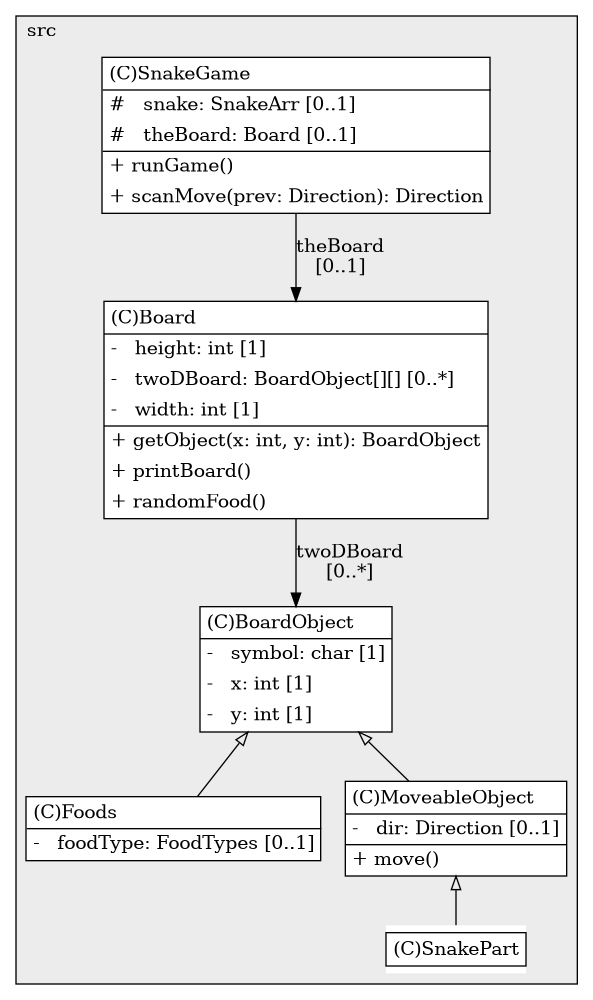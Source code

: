 @startuml

/' diagram meta data start
config=StructureConfiguration;
{
  "projectClassification": {
    "searchMode": "OpenProject", // OpenProject, AllProjects
    "includedProjects": "",
    "pathEndKeywords": "*.impl",
    "isClientPath": "",
    "isClientName": "",
    "isTestPath": "",
    "isTestName": "",
    "isMappingPath": "",
    "isMappingName": "",
    "isDataAccessPath": "",
    "isDataAccessName": "",
    "isDataStructurePath": "",
    "isDataStructureName": "",
    "isInterfaceStructuresPath": "",
    "isInterfaceStructuresName": "",
    "isEntryPointPath": "",
    "isEntryPointName": "",
    "treatFinalFieldsAsMandatory": false
  },
  "graphRestriction": {
    "classPackageExcludeFilter": "",
    "classPackageIncludeFilter": "",
    "classNameExcludeFilter": "",
    "classNameIncludeFilter": "",
    "methodNameExcludeFilter": "",
    "methodNameIncludeFilter": "",
    "removeByInheritance": "", // inheritance/annotation based filtering is done in a second step
    "removeByAnnotation": "",
    "removeByClassPackage": "", // cleanup the graph after inheritance/annotation based filtering is done
    "removeByClassName": "",
    "cutMappings": false,
    "cutEnum": true,
    "cutTests": true,
    "cutClient": true,
    "cutDataAccess": false,
    "cutInterfaceStructures": false,
    "cutDataStructures": false,
    "cutGetterAndSetter": true,
    "cutConstructors": true
  },
  "graphTraversal": {
    "forwardDepth": 6,
    "backwardDepth": 6,
    "classPackageExcludeFilter": "",
    "classPackageIncludeFilter": "",
    "classNameExcludeFilter": "",
    "classNameIncludeFilter": "",
    "methodNameExcludeFilter": "",
    "methodNameIncludeFilter": "",
    "hideMappings": false,
    "hideDataStructures": false,
    "hidePrivateMethods": true,
    "hideInterfaceCalls": true, // indirection: implementation -> interface (is hidden) -> implementation
    "onlyShowApplicationEntryPoints": false, // root node is included
    "useMethodCallsForStructureDiagram": "ForwardOnly" // ForwardOnly, BothDirections, No
  },
  "details": {
    "aggregation": "GroupByClass", // ByClass, GroupByClass, None
    "showClassGenericTypes": true,
    "showMethods": true,
    "showMethodParameterNames": true,
    "showMethodParameterTypes": true,
    "showMethodReturnType": true,
    "showPackageLevels": 2,
    "showDetailedClassStructure": true
  },
  "rootClass": "src.Board",
  "extensionCallbackMethod": "" // qualified.class.name#methodName - signature: public static String method(String)
}
diagram meta data end '/



digraph g {
    rankdir="TB"
    splines=polyline
    

'nodes 
subgraph cluster_114148 { 
   	label=src
	labeljust=l
	fillcolor="#ececec"
	style=filled
   
   Board114148[
	label=<<TABLE BORDER="1" CELLBORDER="0" CELLPADDING="4" CELLSPACING="0">
<TR><TD ALIGN="LEFT" >(C)Board</TD></TR>
<HR/>
<TR><TD ALIGN="LEFT" >-   height: int [1]</TD></TR>
<TR><TD ALIGN="LEFT" >-   twoDBoard: BoardObject[][] [0..*]</TD></TR>
<TR><TD ALIGN="LEFT" >-   width: int [1]</TD></TR>
<HR/>
<TR><TD ALIGN="LEFT" >+ getObject(x: int, y: int): BoardObject</TD></TR>
<TR><TD ALIGN="LEFT" >+ printBoard()</TD></TR>
<TR><TD ALIGN="LEFT" >+ randomFood()</TD></TR>
</TABLE>>
	style=filled
	margin=0
	shape=plaintext
	fillcolor="#FFFFFF"
];

BoardObject114148[
	label=<<TABLE BORDER="1" CELLBORDER="0" CELLPADDING="4" CELLSPACING="0">
<TR><TD ALIGN="LEFT" >(C)BoardObject</TD></TR>
<HR/>
<TR><TD ALIGN="LEFT" >-   symbol: char [1]</TD></TR>
<TR><TD ALIGN="LEFT" >-   x: int [1]</TD></TR>
<TR><TD ALIGN="LEFT" >-   y: int [1]</TD></TR>
</TABLE>>
	style=filled
	margin=0
	shape=plaintext
	fillcolor="#FFFFFF"
];

Foods114148[
	label=<<TABLE BORDER="1" CELLBORDER="0" CELLPADDING="4" CELLSPACING="0">
<TR><TD ALIGN="LEFT" >(C)Foods</TD></TR>
<HR/>
<TR><TD ALIGN="LEFT" >-   foodType: FoodTypes [0..1]</TD></TR>
</TABLE>>
	style=filled
	margin=0
	shape=plaintext
	fillcolor="#FFFFFF"
];

MoveableObject114148[
	label=<<TABLE BORDER="1" CELLBORDER="0" CELLPADDING="4" CELLSPACING="0">
<TR><TD ALIGN="LEFT" >(C)MoveableObject</TD></TR>
<HR/>
<TR><TD ALIGN="LEFT" >-   dir: Direction [0..1]</TD></TR>
<HR/>
<TR><TD ALIGN="LEFT" >+ move()</TD></TR>
</TABLE>>
	style=filled
	margin=0
	shape=plaintext
	fillcolor="#FFFFFF"
];

SnakeGame114148[
	label=<<TABLE BORDER="1" CELLBORDER="0" CELLPADDING="4" CELLSPACING="0">
<TR><TD ALIGN="LEFT" >(C)SnakeGame</TD></TR>
<HR/>
<TR><TD ALIGN="LEFT" >#   snake: SnakeArr [0..1]</TD></TR>
<TR><TD ALIGN="LEFT" >#   theBoard: Board [0..1]</TD></TR>
<HR/>
<TR><TD ALIGN="LEFT" >+ runGame()</TD></TR>
<TR><TD ALIGN="LEFT" >+ scanMove(prev: Direction): Direction</TD></TR>
</TABLE>>
	style=filled
	margin=0
	shape=plaintext
	fillcolor="#FFFFFF"
];

SnakePart114148[
	label=<<TABLE BORDER="1" CELLBORDER="0" CELLPADDING="4" CELLSPACING="0">
<TR><TD ALIGN="LEFT" >(C)SnakePart</TD></TR>
</TABLE>>
	style=filled
	margin=0
	shape=plaintext
	fillcolor="#FFFFFF"
];
} 

'edges    
Board114148 -> BoardObject114148[label="twoDBoard
[0..*]"];
BoardObject114148 -> Foods114148[arrowhead=none, arrowtail=empty, dir=both];
BoardObject114148 -> MoveableObject114148[arrowhead=none, arrowtail=empty, dir=both];
MoveableObject114148 -> SnakePart114148[arrowhead=none, arrowtail=empty, dir=both];
SnakeGame114148 -> Board114148[label="theBoard
[0..1]"];
    
}
@enduml